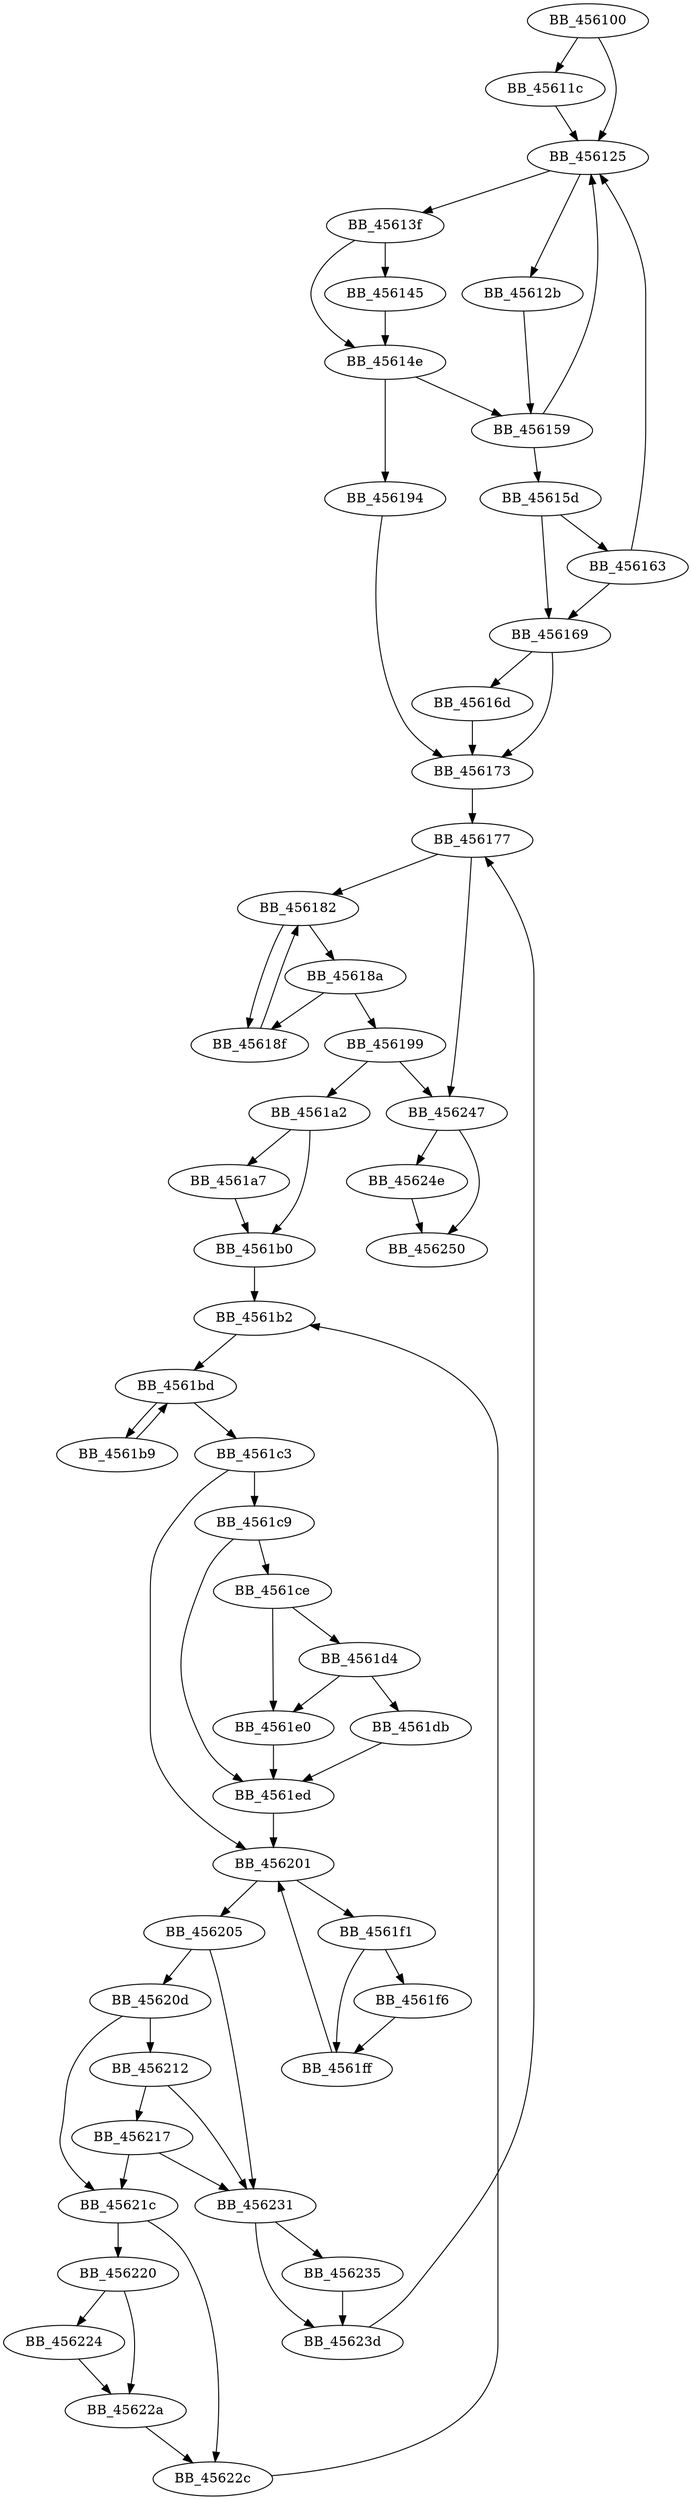 DiGraph sub_456100{
BB_456100->BB_45611c
BB_456100->BB_456125
BB_45611c->BB_456125
BB_456125->BB_45612b
BB_456125->BB_45613f
BB_45612b->BB_456159
BB_45613f->BB_456145
BB_45613f->BB_45614e
BB_456145->BB_45614e
BB_45614e->BB_456159
BB_45614e->BB_456194
BB_456159->BB_456125
BB_456159->BB_45615d
BB_45615d->BB_456163
BB_45615d->BB_456169
BB_456163->BB_456125
BB_456163->BB_456169
BB_456169->BB_45616d
BB_456169->BB_456173
BB_45616d->BB_456173
BB_456173->BB_456177
BB_456177->BB_456182
BB_456177->BB_456247
BB_456182->BB_45618a
BB_456182->BB_45618f
BB_45618a->BB_45618f
BB_45618a->BB_456199
BB_45618f->BB_456182
BB_456194->BB_456173
BB_456199->BB_4561a2
BB_456199->BB_456247
BB_4561a2->BB_4561a7
BB_4561a2->BB_4561b0
BB_4561a7->BB_4561b0
BB_4561b0->BB_4561b2
BB_4561b2->BB_4561bd
BB_4561b9->BB_4561bd
BB_4561bd->BB_4561b9
BB_4561bd->BB_4561c3
BB_4561c3->BB_4561c9
BB_4561c3->BB_456201
BB_4561c9->BB_4561ce
BB_4561c9->BB_4561ed
BB_4561ce->BB_4561d4
BB_4561ce->BB_4561e0
BB_4561d4->BB_4561db
BB_4561d4->BB_4561e0
BB_4561db->BB_4561ed
BB_4561e0->BB_4561ed
BB_4561ed->BB_456201
BB_4561f1->BB_4561f6
BB_4561f1->BB_4561ff
BB_4561f6->BB_4561ff
BB_4561ff->BB_456201
BB_456201->BB_4561f1
BB_456201->BB_456205
BB_456205->BB_45620d
BB_456205->BB_456231
BB_45620d->BB_456212
BB_45620d->BB_45621c
BB_456212->BB_456217
BB_456212->BB_456231
BB_456217->BB_45621c
BB_456217->BB_456231
BB_45621c->BB_456220
BB_45621c->BB_45622c
BB_456220->BB_456224
BB_456220->BB_45622a
BB_456224->BB_45622a
BB_45622a->BB_45622c
BB_45622c->BB_4561b2
BB_456231->BB_456235
BB_456231->BB_45623d
BB_456235->BB_45623d
BB_45623d->BB_456177
BB_456247->BB_45624e
BB_456247->BB_456250
BB_45624e->BB_456250
}
